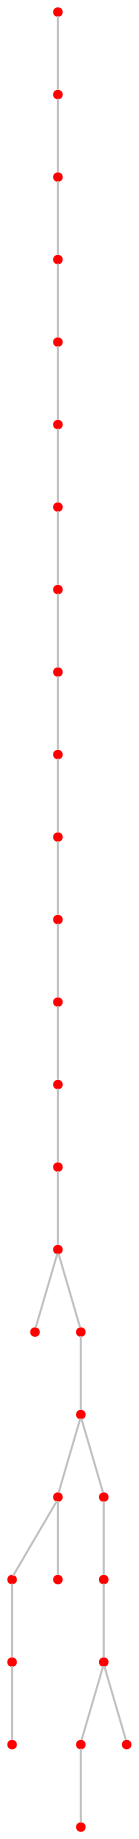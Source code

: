 graph {
	1 [color=red shape=point]
	21 [color=red shape=point]
	1 -- 21 [color=gray]
	15 [color=red shape=point]
	21 -- 15 [color=gray]
	19 [color=red shape=point]
	15 -- 19 [color=gray]
	4 [color=red shape=point]
	19 -- 4 [color=gray]
	29 [color=red shape=point]
	4 -- 29 [color=gray]
	16 [color=red shape=point]
	29 -- 16 [color=gray]
	25 [color=red shape=point]
	16 -- 25 [color=gray]
	27 [color=red shape=point]
	25 -- 27 [color=gray]
	12 [color=red shape=point]
	27 -- 12 [color=gray]
	17 [color=red shape=point]
	12 -- 17 [color=gray]
	23 [color=red shape=point]
	17 -- 23 [color=gray]
	2 [color=red shape=point]
	23 -- 2 [color=gray]
	5 [color=red shape=point]
	2 -- 5 [color=gray]
	14 [color=red shape=point]
	5 -- 14 [color=gray]
	24 [color=red shape=point]
	14 -- 24 [color=gray]
	0 [color=red shape=point]
	24 -- 0 [color=gray]
	11 [color=red shape=point]
	24 -- 11 [color=gray]
	3 [color=red shape=point]
	11 -- 3 [color=gray]
	10 [color=red shape=point]
	3 -- 10 [color=gray]
	9 [color=red shape=point]
	10 -- 9 [color=gray]
	26 [color=red shape=point]
	9 -- 26 [color=gray]
	28 [color=red shape=point]
	26 -- 28 [color=gray]
	6 [color=red shape=point]
	10 -- 6 [color=gray]
	20 [color=red shape=point]
	3 -- 20 [color=gray]
	8 [color=red shape=point]
	20 -- 8 [color=gray]
	7 [color=red shape=point]
	8 -- 7 [color=gray]
	18 [color=red shape=point]
	7 -- 18 [color=gray]
	13 [color=red shape=point]
	18 -- 13 [color=gray]
	22 [color=red shape=point]
	7 -- 22 [color=gray]
}
